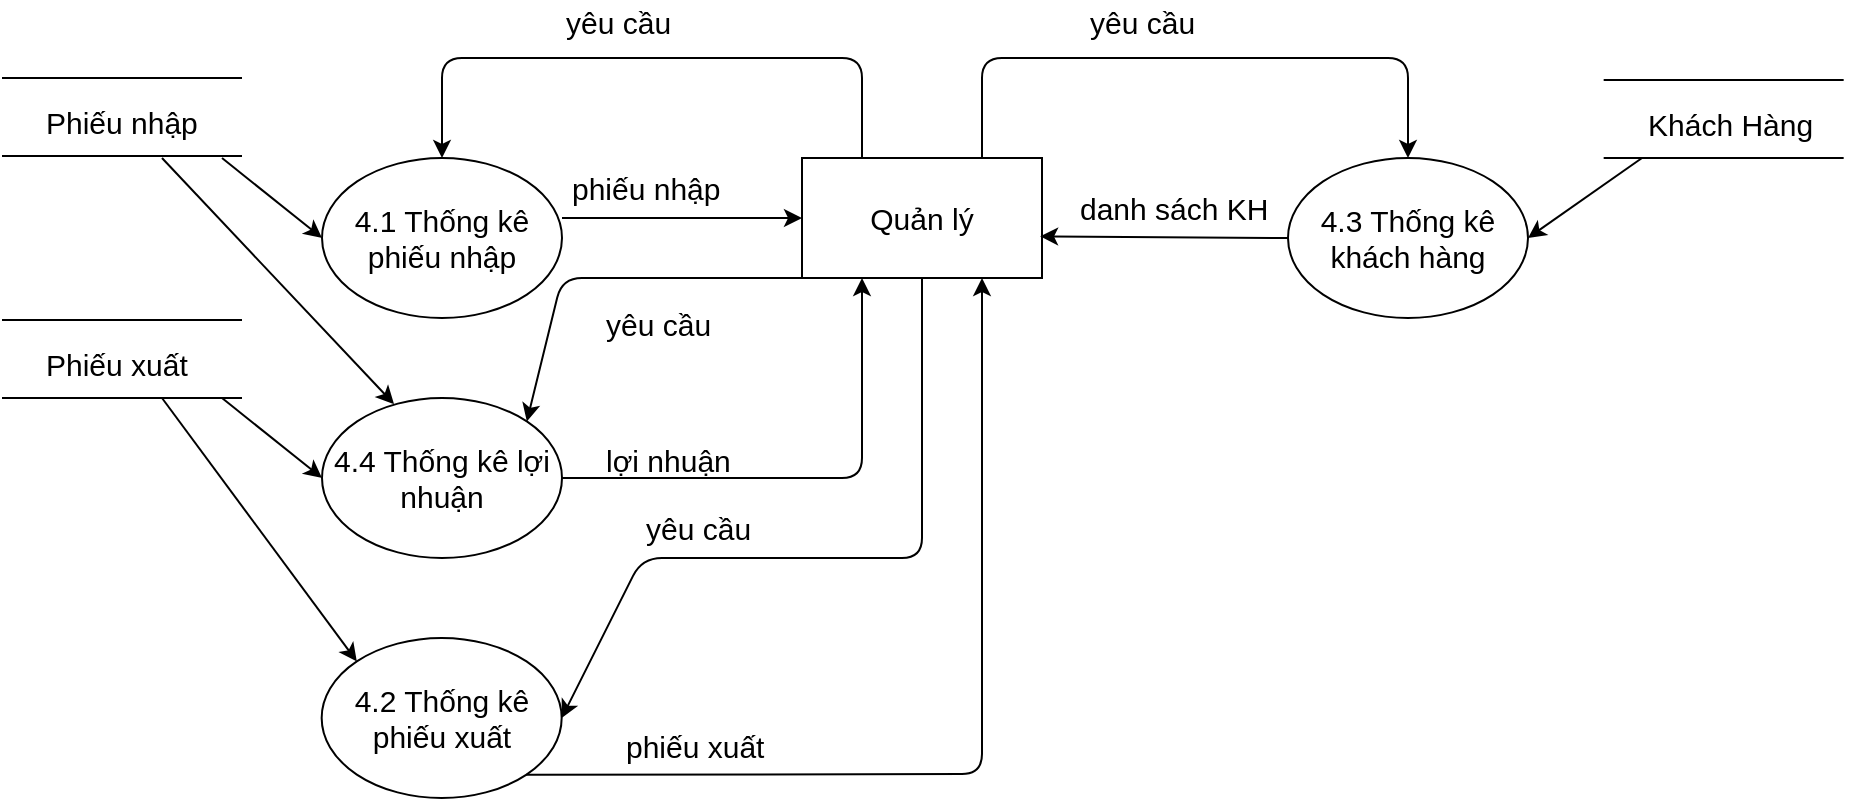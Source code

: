 <mxfile version="12.0.0" type="device" pages="1"><diagram id="m0ioNTgttcTfDYxa0h8-" name="Page-1"><mxGraphModel dx="792" dy="425" grid="1" gridSize="10" guides="1" tooltips="1" connect="1" arrows="1" fold="1" page="1" pageScale="1" pageWidth="583" pageHeight="827" math="0" shadow="0"><root><mxCell id="0"/><mxCell id="1" parent="0"/><mxCell id="Zp7rneRBmZvjYIxpaoHK-2" value="4.1 Thống kê phiếu nhập" style="ellipse;whiteSpace=wrap;html=1;fontSize=15;" parent="1" vertex="1"><mxGeometry x="160" y="120" width="120" height="80" as="geometry"/></mxCell><mxCell id="Zp7rneRBmZvjYIxpaoHK-3" value="4.4 Thống kê lợi nhuận" style="ellipse;whiteSpace=wrap;html=1;fontSize=15;" parent="1" vertex="1"><mxGeometry x="160" y="240" width="120" height="80" as="geometry"/></mxCell><mxCell id="Zp7rneRBmZvjYIxpaoHK-5" value="4.3 Thống kê khách hàng" style="ellipse;whiteSpace=wrap;html=1;fontSize=15;" parent="1" vertex="1"><mxGeometry x="643" y="120" width="120" height="80" as="geometry"/></mxCell><mxCell id="Zp7rneRBmZvjYIxpaoHK-7" value="Quản lý" style="rounded=0;whiteSpace=wrap;html=1;fontSize=15;" parent="1" vertex="1"><mxGeometry x="400" y="120" width="120" height="60" as="geometry"/></mxCell><mxCell id="Zp7rneRBmZvjYIxpaoHK-8" value="4.2 Thống kê phiếu xuất" style="ellipse;whiteSpace=wrap;html=1;fontSize=15;" parent="1" vertex="1"><mxGeometry x="159.833" y="360" width="120" height="80" as="geometry"/></mxCell><mxCell id="Zp7rneRBmZvjYIxpaoHK-9" value="" style="endArrow=classic;html=1;entryX=0.5;entryY=0;entryDx=0;entryDy=0;exitX=0.25;exitY=0;exitDx=0;exitDy=0;" parent="1" source="Zp7rneRBmZvjYIxpaoHK-7" target="Zp7rneRBmZvjYIxpaoHK-2" edge="1"><mxGeometry width="50" height="50" relative="1" as="geometry"><mxPoint x="397" y="160" as="sourcePoint"/><mxPoint x="380" y="150" as="targetPoint"/><Array as="points"><mxPoint x="430" y="70"/><mxPoint x="220" y="70"/></Array></mxGeometry></mxCell><mxCell id="Zp7rneRBmZvjYIxpaoHK-10" value="" style="endArrow=classic;html=1;entryX=1;entryY=0;entryDx=0;entryDy=0;exitX=0.25;exitY=1;exitDx=0;exitDy=0;" parent="1" source="Zp7rneRBmZvjYIxpaoHK-7" target="Zp7rneRBmZvjYIxpaoHK-3" edge="1"><mxGeometry width="50" height="50" relative="1" as="geometry"><mxPoint x="300" y="330" as="sourcePoint"/><mxPoint x="350" y="280" as="targetPoint"/><Array as="points"><mxPoint x="280" y="180"/></Array></mxGeometry></mxCell><mxCell id="Zp7rneRBmZvjYIxpaoHK-11" value="" style="endArrow=classic;html=1;entryX=0.992;entryY=0.653;entryDx=0;entryDy=0;exitX=0;exitY=0.5;exitDx=0;exitDy=0;entryPerimeter=0;" parent="1" source="Zp7rneRBmZvjYIxpaoHK-5" target="Zp7rneRBmZvjYIxpaoHK-7" edge="1"><mxGeometry width="50" height="50" relative="1" as="geometry"><mxPoint x="640" y="150" as="sourcePoint"/><mxPoint x="550" y="170" as="targetPoint"/></mxGeometry></mxCell><mxCell id="Zp7rneRBmZvjYIxpaoHK-13" value="" style="endArrow=none;html=1;" parent="1" edge="1"><mxGeometry width="50" height="50" relative="1" as="geometry"><mxPoint y="80" as="sourcePoint"/><mxPoint x="120" y="80" as="targetPoint"/></mxGeometry></mxCell><mxCell id="Zp7rneRBmZvjYIxpaoHK-14" value="" style="endArrow=none;html=1;" parent="1" edge="1"><mxGeometry width="50" height="50" relative="1" as="geometry"><mxPoint y="119" as="sourcePoint"/><mxPoint x="120" y="119" as="targetPoint"/></mxGeometry></mxCell><mxCell id="Zp7rneRBmZvjYIxpaoHK-15" value="Phiếu nhập" style="text;html=1;resizable=0;points=[];autosize=1;align=left;verticalAlign=top;spacingTop=-4;fontSize=15;" parent="1" vertex="1"><mxGeometry x="20" y="91" width="80" height="20" as="geometry"/></mxCell><mxCell id="Zp7rneRBmZvjYIxpaoHK-17" value="" style="endArrow=none;html=1;" parent="1" edge="1"><mxGeometry width="50" height="50" relative="1" as="geometry"><mxPoint y="240" as="sourcePoint"/><mxPoint x="120" y="240" as="targetPoint"/></mxGeometry></mxCell><mxCell id="Zp7rneRBmZvjYIxpaoHK-18" value="Phiếu xuất" style="text;html=1;resizable=0;points=[];autosize=1;align=left;verticalAlign=top;spacingTop=-4;fontSize=15;" parent="1" vertex="1"><mxGeometry x="20" y="212" width="70" height="20" as="geometry"/></mxCell><mxCell id="Zp7rneRBmZvjYIxpaoHK-19" value="" style="endArrow=none;html=1;" parent="1" edge="1"><mxGeometry width="50" height="50" relative="1" as="geometry"><mxPoint y="201" as="sourcePoint"/><mxPoint x="120" y="201" as="targetPoint"/></mxGeometry></mxCell><mxCell id="Zp7rneRBmZvjYIxpaoHK-20" value="" style="endArrow=none;html=1;" parent="1" edge="1"><mxGeometry width="50" height="50" relative="1" as="geometry"><mxPoint x="800.833" y="120" as="sourcePoint"/><mxPoint x="920.833" y="120" as="targetPoint"/></mxGeometry></mxCell><mxCell id="Zp7rneRBmZvjYIxpaoHK-21" value="Khách Hàng" style="text;html=1;resizable=0;points=[];autosize=1;align=left;verticalAlign=top;spacingTop=-4;fontSize=15;" parent="1" vertex="1"><mxGeometry x="820.833" y="92" width="100" height="20" as="geometry"/></mxCell><mxCell id="Zp7rneRBmZvjYIxpaoHK-22" value="" style="endArrow=none;html=1;" parent="1" edge="1"><mxGeometry width="50" height="50" relative="1" as="geometry"><mxPoint x="800.833" y="81" as="sourcePoint"/><mxPoint x="920.833" y="81" as="targetPoint"/></mxGeometry></mxCell><mxCell id="Zp7rneRBmZvjYIxpaoHK-23" value="" style="endArrow=classic;html=1;exitX=1;exitY=0.5;exitDx=0;exitDy=0;entryX=1;entryY=0.5;entryDx=0;entryDy=0;" parent="1" target="Zp7rneRBmZvjYIxpaoHK-5" edge="1"><mxGeometry width="50" height="50" relative="1" as="geometry"><mxPoint x="820" y="120" as="sourcePoint"/><mxPoint x="780" y="190" as="targetPoint"/></mxGeometry></mxCell><mxCell id="Zp7rneRBmZvjYIxpaoHK-24" value="" style="endArrow=classic;html=1;entryX=1;entryY=0.5;entryDx=0;entryDy=0;exitX=0.5;exitY=1;exitDx=0;exitDy=0;" parent="1" source="Zp7rneRBmZvjYIxpaoHK-7" target="Zp7rneRBmZvjYIxpaoHK-8" edge="1"><mxGeometry width="50" height="50" relative="1" as="geometry"><mxPoint x="400" y="350" as="sourcePoint"/><mxPoint x="450" y="300" as="targetPoint"/><Array as="points"><mxPoint x="460" y="320"/><mxPoint x="320" y="320"/></Array></mxGeometry></mxCell><mxCell id="Zp7rneRBmZvjYIxpaoHK-25" value="" style="endArrow=classic;html=1;entryX=0;entryY=0.5;entryDx=0;entryDy=0;" parent="1" target="Zp7rneRBmZvjYIxpaoHK-2" edge="1"><mxGeometry width="50" height="50" relative="1" as="geometry"><mxPoint x="110" y="120" as="sourcePoint"/><mxPoint x="100" y="130" as="targetPoint"/></mxGeometry></mxCell><mxCell id="Zp7rneRBmZvjYIxpaoHK-27" value="" style="endArrow=classic;html=1;entryX=0;entryY=0.5;entryDx=0;entryDy=0;" parent="1" target="Zp7rneRBmZvjYIxpaoHK-3" edge="1"><mxGeometry width="50" height="50" relative="1" as="geometry"><mxPoint x="110" y="240" as="sourcePoint"/><mxPoint x="160" y="310" as="targetPoint"/></mxGeometry></mxCell><mxCell id="Zp7rneRBmZvjYIxpaoHK-31" value="" style="endArrow=classic;html=1;entryX=0;entryY=0;entryDx=0;entryDy=0;" parent="1" target="Zp7rneRBmZvjYIxpaoHK-8" edge="1"><mxGeometry width="50" height="50" relative="1" as="geometry"><mxPoint x="80" y="240" as="sourcePoint"/><mxPoint x="110" y="340" as="targetPoint"/></mxGeometry></mxCell><mxCell id="Zp7rneRBmZvjYIxpaoHK-32" value="yêu cầu&amp;nbsp;" style="text;html=1;resizable=0;points=[];autosize=1;align=left;verticalAlign=top;spacingTop=-4;fontSize=15;" parent="1" vertex="1"><mxGeometry x="280" y="41" width="60" height="20" as="geometry"/></mxCell><mxCell id="Zp7rneRBmZvjYIxpaoHK-34" value="" style="endArrow=classic;html=1;entryX=0;entryY=0.5;entryDx=0;entryDy=0;" parent="1" target="Zp7rneRBmZvjYIxpaoHK-7" edge="1"><mxGeometry width="50" height="50" relative="1" as="geometry"><mxPoint x="280" y="150" as="sourcePoint"/><mxPoint x="360" y="120" as="targetPoint"/></mxGeometry></mxCell><mxCell id="Zp7rneRBmZvjYIxpaoHK-35" value="phiếu nhập" style="text;html=1;resizable=0;points=[];autosize=1;align=left;verticalAlign=top;spacingTop=-4;fontSize=15;" parent="1" vertex="1"><mxGeometry x="283" y="124" width="70" height="20" as="geometry"/></mxCell><mxCell id="Zp7rneRBmZvjYIxpaoHK-36" value="yêu cầu" style="text;html=1;resizable=0;points=[];autosize=1;align=left;verticalAlign=top;spacingTop=-4;fontSize=15;" parent="1" vertex="1"><mxGeometry x="300" y="192" width="60" height="20" as="geometry"/></mxCell><mxCell id="Zp7rneRBmZvjYIxpaoHK-37" value="" style="endArrow=classic;html=1;entryX=0.25;entryY=1;entryDx=0;entryDy=0;exitX=1;exitY=0.5;exitDx=0;exitDy=0;" parent="1" source="Zp7rneRBmZvjYIxpaoHK-3" target="Zp7rneRBmZvjYIxpaoHK-7" edge="1"><mxGeometry width="50" height="50" relative="1" as="geometry"><mxPoint x="280" y="330" as="sourcePoint"/><mxPoint x="350.711" y="280" as="targetPoint"/><Array as="points"><mxPoint x="430" y="280"/></Array></mxGeometry></mxCell><mxCell id="Zp7rneRBmZvjYIxpaoHK-38" value="phiếu xuất" style="text;html=1;resizable=0;points=[];autosize=1;align=left;verticalAlign=top;spacingTop=-4;fontSize=15;" parent="1" vertex="1"><mxGeometry x="310" y="403" width="70" height="20" as="geometry"/></mxCell><mxCell id="Zp7rneRBmZvjYIxpaoHK-39" value="yêu cầu" style="text;html=1;resizable=0;points=[];autosize=1;align=left;verticalAlign=top;spacingTop=-4;fontSize=15;" parent="1" vertex="1"><mxGeometry x="320" y="294" width="60" height="20" as="geometry"/></mxCell><mxCell id="Zp7rneRBmZvjYIxpaoHK-40" value="" style="endArrow=classic;html=1;exitX=1;exitY=1;exitDx=0;exitDy=0;entryX=0.75;entryY=1;entryDx=0;entryDy=0;" parent="1" source="Zp7rneRBmZvjYIxpaoHK-8" target="Zp7rneRBmZvjYIxpaoHK-7" edge="1"><mxGeometry width="50" height="50" relative="1" as="geometry"><mxPoint x="350" y="460" as="sourcePoint"/><mxPoint x="400" y="410" as="targetPoint"/><Array as="points"><mxPoint x="490" y="428"/></Array></mxGeometry></mxCell><mxCell id="Zp7rneRBmZvjYIxpaoHK-41" value="lợi nhuận" style="text;html=1;resizable=0;points=[];autosize=1;align=left;verticalAlign=top;spacingTop=-4;fontSize=15;" parent="1" vertex="1"><mxGeometry x="300" y="260" width="80" height="20" as="geometry"/></mxCell><mxCell id="Zp7rneRBmZvjYIxpaoHK-42" value="danh sách KH" style="text;html=1;resizable=0;points=[];autosize=1;align=left;verticalAlign=top;spacingTop=-4;fontSize=15;" parent="1" vertex="1"><mxGeometry x="536.5" y="134" width="90" height="20" as="geometry"/></mxCell><mxCell id="Zp7rneRBmZvjYIxpaoHK-43" value="" style="endArrow=classic;html=1;exitX=0.75;exitY=0;exitDx=0;exitDy=0;entryX=0.5;entryY=0;entryDx=0;entryDy=0;" parent="1" source="Zp7rneRBmZvjYIxpaoHK-7" target="Zp7rneRBmZvjYIxpaoHK-5" edge="1"><mxGeometry width="50" height="50" relative="1" as="geometry"><mxPoint x="640" y="100" as="sourcePoint"/><mxPoint x="690" y="50" as="targetPoint"/><Array as="points"><mxPoint x="490" y="70"/><mxPoint x="703" y="70"/></Array></mxGeometry></mxCell><mxCell id="Zp7rneRBmZvjYIxpaoHK-44" value="yêu cầu" style="text;html=1;resizable=0;points=[];autosize=1;align=left;verticalAlign=top;spacingTop=-4;fontSize=15;" parent="1" vertex="1"><mxGeometry x="541.5" y="41" width="60" height="20" as="geometry"/></mxCell><mxCell id="4huuGzI9HRRHOJe3nEOq-2" value="" style="endArrow=classic;html=1;entryX=0.3;entryY=0.038;entryDx=0;entryDy=0;entryPerimeter=0;" edge="1" parent="1" target="Zp7rneRBmZvjYIxpaoHK-3"><mxGeometry width="50" height="50" relative="1" as="geometry"><mxPoint x="80" y="120" as="sourcePoint"/><mxPoint x="110" y="150" as="targetPoint"/></mxGeometry></mxCell></root></mxGraphModel></diagram></mxfile>